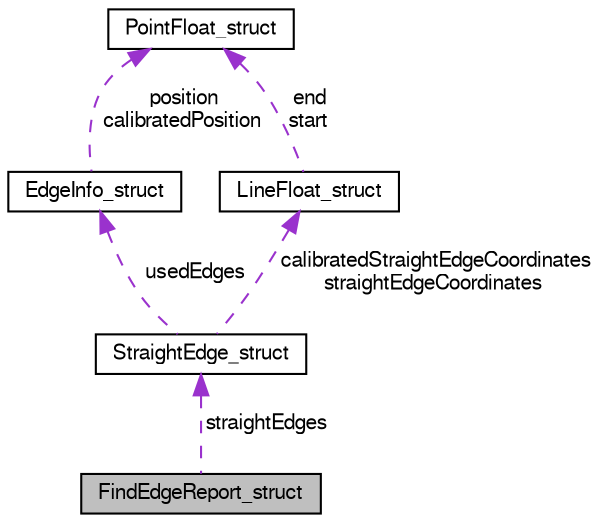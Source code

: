 digraph "FindEdgeReport_struct"
{
  bgcolor="transparent";
  edge [fontname="FreeSans",fontsize="10",labelfontname="FreeSans",labelfontsize="10"];
  node [fontname="FreeSans",fontsize="10",shape=record];
  Node1 [label="FindEdgeReport_struct",height=0.2,width=0.4,color="black", fillcolor="grey75", style="filled" fontcolor="black"];
  Node2 -> Node1 [dir="back",color="darkorchid3",fontsize="10",style="dashed",label=" straightEdges" ,fontname="FreeSans"];
  Node2 [label="StraightEdge_struct",height=0.2,width=0.4,color="black",URL="$struct_straight_edge__struct.html"];
  Node3 -> Node2 [dir="back",color="darkorchid3",fontsize="10",style="dashed",label=" usedEdges" ,fontname="FreeSans"];
  Node3 [label="EdgeInfo_struct",height=0.2,width=0.4,color="black",URL="$struct_edge_info__struct.html"];
  Node4 -> Node3 [dir="back",color="darkorchid3",fontsize="10",style="dashed",label=" position\ncalibratedPosition" ,fontname="FreeSans"];
  Node4 [label="PointFloat_struct",height=0.2,width=0.4,color="black",URL="$struct_point_float__struct.html"];
  Node5 -> Node2 [dir="back",color="darkorchid3",fontsize="10",style="dashed",label=" calibratedStraightEdgeCoordinates\nstraightEdgeCoordinates" ,fontname="FreeSans"];
  Node5 [label="LineFloat_struct",height=0.2,width=0.4,color="black",URL="$struct_line_float__struct.html"];
  Node4 -> Node5 [dir="back",color="darkorchid3",fontsize="10",style="dashed",label=" end\nstart" ,fontname="FreeSans"];
}

